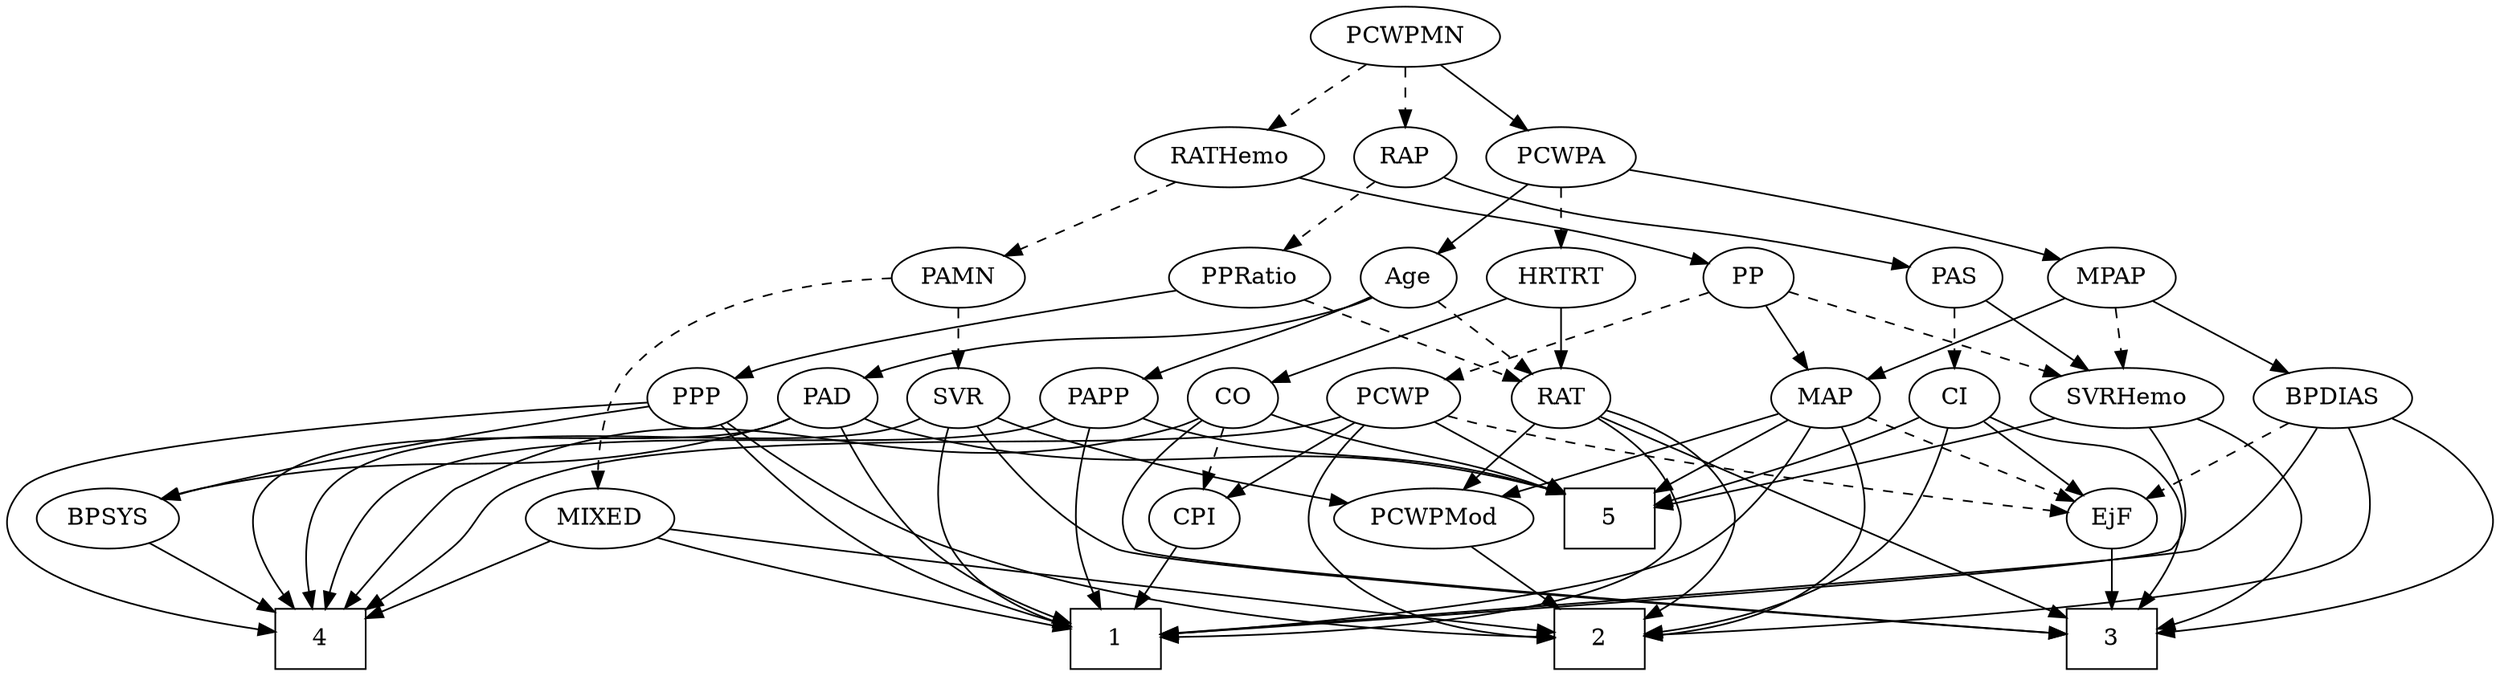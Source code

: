 strict digraph {
	graph [bb="0,0,1453.3,396"];
	node [label="\N"];
	1	[height=0.5,
		pos="646.48,18",
		shape=box,
		width=0.75];
	2	[height=0.5,
		pos="923.48,18",
		shape=box,
		width=0.75];
	3	[height=0.5,
		pos="1225.5,18",
		shape=box,
		width=0.75];
	4	[height=0.5,
		pos="179.48,18",
		shape=box,
		width=0.75];
	5	[height=0.5,
		pos="925.48,90",
		shape=box,
		width=0.75];
	Age	[height=0.5,
		pos="817.48,234",
		width=0.75];
	PAD	[height=0.5,
		pos="471.48,162",
		width=0.79437];
	Age -> PAD	[pos="e,493.18,174 796.97,221.98 792.02,219.7 786.66,217.52 781.48,216 664.51,181.55 626.81,213.25 509.48,180 507.2,179.35 504.87,178.59 \
502.55,177.75",
		style=solid];
	RAT	[height=0.5,
		pos="902.48,162",
		width=0.75827];
	Age -> RAT	[pos="e,886.14,176.46 833.87,219.5 846.45,209.14 864.02,194.67 878.23,182.97",
		style=dashed];
	PAPP	[height=0.5,
		pos="624.48,162",
		width=0.88464];
	Age -> PAPP	[pos="e,649.06,173.62 796.38,222.43 791.54,220.18 786.38,217.9 781.48,216 731.18,196.43 716.25,198.36 665.48,180 663.22,179.18 660.9,178.31 \
658.57,177.41",
		style=solid];
	EjF	[height=0.5,
		pos="1225.5,90",
		width=0.75];
	EjF -> 3	[pos="e,1225.5,36.104 1225.5,71.697 1225.5,63.983 1225.5,54.712 1225.5,46.112",
		style=solid];
	RAP	[height=0.5,
		pos="814.48,306",
		width=0.77632];
	PAS	[height=0.5,
		pos="1132.5,234",
		width=0.75];
	RAP -> PAS	[pos="e,1109,243.21 835.62,294.09 840.71,291.8 846.21,289.6 851.48,288 949.25,258.4 979.05,275.4 1078.5,252 1085.3,250.4 1092.5,248.37 \
1099.3,246.28",
		style=solid];
	PPRatio	[height=0.5,
		pos="732.48,234",
		width=1.1013];
	RAP -> PPRatio	[pos="e,750.36,250.26 798.28,291.17 786.84,281.4 771.27,268.11 758.15,256.91",
		style=dashed];
	MIXED	[height=0.5,
		pos="342.48,90",
		width=1.1193];
	MIXED -> 1	[pos="e,619.28,23.88 373.75,78.599 381.16,76.287 389.07,73.948 396.48,72 471.4,52.316 560.4,34.83 609.44,25.7",
		style=solid];
	MIXED -> 2	[pos="e,896.27,22.073 380.58,83.885 406.48,80.44 441.54,75.842 472.48,72 625.85,52.961 808.79,32.003 886.08,23.228",
		style=solid];
	MIXED -> 4	[pos="e,206.6,30.644 314.46,76.967 287.19,65.256 245.62,47.404 215.83,34.607",
		style=solid];
	MPAP	[height=0.5,
		pos="1219.5,234",
		width=0.97491];
	SVRHemo	[height=0.5,
		pos="1227.5,162",
		width=1.3902];
	MPAP -> SVRHemo	[pos="e,1225.5,180.1 1221.5,215.7 1222.3,207.98 1223.4,198.71 1224.4,190.11",
		style=dashed];
	BPDIAS	[height=0.5,
		pos="1356.5,162",
		width=1.1735];
	MPAP -> BPDIAS	[pos="e,1330.2,176.42 1243.7,220.65 1265.2,209.65 1296.9,193.42 1321.3,180.99",
		style=solid];
	MAP	[height=0.5,
		pos="1056.5,162",
		width=0.84854];
	MPAP -> MAP	[pos="e,1080.5,173.31 1193.3,221.75 1165.2,209.69 1120.5,190.49 1089.9,177.34",
		style=solid];
	BPSYS	[height=0.5,
		pos="56.484,90",
		width=1.0471];
	BPSYS -> 4	[pos="e,152.29,34.478 79.908,75.669 97.881,65.441 123,51.142 143.52,39.467",
		style=solid];
	PAD -> 1	[pos="e,619.39,27.392 479.69,144.62 490.14,125.15 509.84,92.693 534.48,72 556.68,53.362 586.54,39.66 609.85,30.862",
		style=solid];
	PAD -> 4	[pos="e,163.69,36.309 449.79,149.98 444.56,147.69 438.91,145.52 433.48,144 371.58,126.69 189.01,156.2 146.48,108 130.62,90.025 143.44,\
63.739 157.47,44.393",
		style=solid];
	PAD -> 5	[pos="e,898.34,105.01 493.14,149.86 498.38,147.58 504.03,145.44 509.48,144 670.33,101.63 723.8,150.89 888.37,107.7",
		style=solid];
	PAD -> BPSYS	[pos="e,85.346,101.6 449.81,149.92 444.58,147.64 438.92,145.48 433.48,144 293.25,105.87 250.52,138.74 108.48,108 104.08,107.05 99.529,\
105.86 95.029,104.57",
		style=solid];
	CO	[height=0.5,
		pos="701.48,162",
		width=0.75];
	CO -> 3	[pos="e,1198.2,21.047 685.63,147.25 665.84,128.47 636.94,94.553 657.48,72 666.47,62.141 1062.7,31.332 1188,21.823",
		style=solid];
	CO -> 4	[pos="e,194.09,36.359 681.02,149.82 676.06,147.54 670.69,145.41 665.48,144 491.08,96.685 422.37,188.31 260.48,108 252.84,104.21 221.98,\
69.03 200.64,44.056",
		style=solid];
	CO -> 5	[pos="e,898.19,104.53 724.77,152.69 733.15,149.8 742.7,146.63 751.48,144 809.23,126.68 828.07,129.3 888.54,108.01",
		style=solid];
	CPI	[height=0.5,
		pos="693.48,90",
		width=0.75];
	CO -> CPI	[pos="e,695.44,108.1 699.51,143.7 698.62,135.98 697.56,126.71 696.58,118.11",
		style=dashed];
	PAS -> SVRHemo	[pos="e,1206.5,178.45 1149.9,220.16 1163.4,210.24 1182.3,196.27 1198.1,184.63",
		style=solid];
	CI	[height=0.5,
		pos="1132.5,162",
		width=0.75];
	PAS -> CI	[pos="e,1132.5,180.1 1132.5,215.7 1132.5,207.98 1132.5,198.71 1132.5,190.11",
		style=dashed];
	PAMN	[height=0.5,
		pos="546.48,234",
		width=1.011];
	PAMN -> MIXED	[pos="e,341.26,108.09 509.88,233.08 467.89,231.09 399.9,221.15 361.48,180 346.11,163.53 341.97,137.8 341.31,118.23",
		style=dashed];
	SVR	[height=0.5,
		pos="546.48,162",
		width=0.77632];
	PAMN -> SVR	[pos="e,546.48,180.1 546.48,215.7 546.48,207.98 546.48,198.71 546.48,190.11",
		style=dashed];
	RATHemo	[height=0.5,
		pos="719.48,306",
		width=1.3721];
	RATHemo -> PAMN	[pos="e,573.74,246.03 687.75,292.16 658.27,280.23 614.35,262.46 583.33,249.91",
		style=dashed];
	PP	[height=0.5,
		pos="1042.5,234",
		width=0.75];
	RATHemo -> PP	[pos="e,1016.5,239.89 755.86,293.81 763,291.76 770.45,289.73 777.48,288 820.55,277.4 944.54,253.55 1006.4,241.8",
		style=solid];
	CPI -> 1	[pos="e,658.09,36.292 682.82,73.116 677.18,64.716 670.12,54.196 663.72,44.671",
		style=solid];
	RAT -> 1	[pos="e,673.62,19.285 921.1,148.56 945.53,130.75 982.91,97.336 961.48,72 926.25,30.347 759.12,21.413 683.64,19.509",
		style=solid];
	RAT -> 2	[pos="e,950.55,31.283 927.47,154.31 949.48,146.95 980.19,132.74 994.48,108 1002.5,94.147 1001.7,86.303 994.48,72 986.96,56.998 972.96,\
45.157 959.36,36.507",
		style=solid];
	RAT -> 3	[pos="e,1198.2,30.995 924.68,151.24 979.43,127.17 1121.3,64.789 1188.8,35.126",
		style=solid];
	PCWPMod	[height=0.5,
		pos="828.48,90",
		width=1.4443];
	RAT -> PCWPMod	[pos="e,845.51,107.1 887.51,146.83 877.63,137.49 864.45,125.02 853.05,114.24",
		style=solid];
	SVR -> 1	[pos="e,619.15,25.573 542.16,144.19 538.27,125.19 535.02,94.021 548.48,72 561.87,50.104 587.71,36.668 609.49,28.804",
		style=solid];
	SVR -> 3	[pos="e,1198.1,21.018 558.24,145.48 575.02,124.65 607.99,88.37 645.48,72 670.41,61.114 1063.4,31.071 1187.9,21.777",
		style=solid];
	SVR -> 4	[pos="e,174.59,36.271 525.4,149.91 520.31,147.63 514.8,145.47 509.48,144 439.46,124.58 234.45,160.75 184.48,108 169.24,91.905 169.49,65.954 \
172.67,46.217",
		style=solid];
	SVR -> PCWPMod	[pos="e,784.09,99.399 568.08,150.13 573.06,147.89 578.39,145.7 583.48,144 618.24,132.41 713.26,113.14 774.24,101.3",
		style=solid];
	PCWPMod -> 2	[pos="e,900.13,36.211 849.57,73.465 861.97,64.325 877.9,52.589 891.79,42.354",
		style=solid];
	PCWPA	[height=0.5,
		pos="902.48,306",
		width=1.1555];
	PCWPA -> Age	[pos="e,833.88,248.5 884.04,289.81 871.67,279.62 855.24,266.09 841.8,255.02",
		style=solid];
	PCWPA -> MPAP	[pos="e,1191.6,244.99 941.15,298.86 993.23,290.23 1088.6,273.18 1168.5,252 1172.9,250.84 1177.4,249.51 1181.9,248.11",
		style=solid];
	HRTRT	[height=0.5,
		pos="902.48,234",
		width=1.1013];
	PCWPA -> HRTRT	[pos="e,902.48,252.1 902.48,287.7 902.48,279.98 902.48,270.71 902.48,262.11",
		style=dashed];
	PCWPMN	[height=0.5,
		pos="814.48,378",
		width=1.3902];
	PCWPMN -> RAP	[pos="e,814.48,324.1 814.48,359.7 814.48,351.98 814.48,342.71 814.48,334.11",
		style=dashed];
	PCWPMN -> RATHemo	[pos="e,740.51,322.49 793.4,361.46 780.24,351.77 763.11,339.15 748.66,328.5",
		style=dashed];
	PCWPMN -> PCWPA	[pos="e,883.5,322.1 834.45,361.12 846.63,351.43 862.35,338.92 875.61,328.37",
		style=solid];
	SVRHemo -> 1	[pos="e,673.61,20.839 1242.9,144.63 1259.3,125.17 1280.5,92.719 1261.5,72 1251.6,61.273 815.14,30.553 683.61,21.524",
		style=solid];
	SVRHemo -> 3	[pos="e,1252.9,24.119 1268.6,151.55 1291.7,143.92 1318.6,130.61 1332.5,108 1340.9,94.374 1340.9,85.595 1332.5,72 1317.3,47.54 1287.1,34.021 \
1262.7,26.771",
		style=solid];
	SVRHemo -> 5	[pos="e,952.59,96.305 1190.1,149.84 1183,147.81 1175.5,145.78 1168.5,144 1095.9,125.66 1010.3,107.86 962.48,98.28",
		style=solid];
	BPDIAS -> 1	[pos="e,673.79,21.011 1347.4,144.41 1335,123.44 1310.4,88.108 1278.5,72 1265.1,65.252 817.82,31.681 683.96,21.763",
		style=solid];
	BPDIAS -> 2	[pos="e,950.76,20.167 1366.1,144.35 1376.2,124.6 1388.1,91.878 1370.5,72 1343.4,41.531 1063.6,25.525 960.97,20.643",
		style=solid];
	BPDIAS -> 3	[pos="e,1252.7,21.407 1390.1,150.73 1410.3,142.63 1434.4,129.1 1446.5,108 1454.4,94.109 1456.4,84.564 1446.5,72 1424,43.489 1319.6,28.579 \
1262.7,22.45",
		style=solid];
	BPDIAS -> EjF	[pos="e,1245.9,101.93 1331.2,147.5 1309.4,135.84 1277.8,118.98 1254.9,106.71",
		style=dashed];
	MAP -> 1	[pos="e,673.51,20.949 1047.2,144.78 1034.6,124.19 1009.8,89.288 978.48,72 928.22,44.233 759.12,27.842 683.53,21.741",
		style=solid];
	MAP -> 2	[pos="e,950.72,19.941 1065.5,144.64 1074.7,125.49 1085.7,93.63 1070.5,72 1045.9,36.995 995.82,25.005 960.99,20.958",
		style=solid];
	MAP -> 5	[pos="e,952.95,105.68 1034.6,149.28 1014.8,138.7 985.22,122.92 961.88,110.45",
		style=solid];
	MAP -> EjF	[pos="e,1202.9,100.37 1080.6,150.7 1085.8,148.48 1091.3,146.15 1096.5,144 1135.5,127.74 1145.4,124.09 1184.5,108 1187.4,106.81 1190.4,\
105.56 1193.4,104.31",
		style=dashed];
	MAP -> PCWPMod	[pos="e,866.25,102.6 1029.9,152.83 992.16,141.25 922.52,119.87 875.84,105.54",
		style=solid];
	PP -> SVRHemo	[pos="e,1194.1,175.63 1065.5,224.28 1095.2,213.04 1147.4,193.29 1184.5,179.25",
		style=dashed];
	PP -> MAP	[pos="e,1053,180.28 1045.9,216.05 1047.4,208.35 1049.3,199.03 1051,190.36",
		style=solid];
	PCWP	[height=0.5,
		pos="795.48,162",
		width=0.97491];
	PP -> PCWP	[pos="e,825.7,171.56 1017.9,226.03 975.23,213.94 887.09,188.96 835.5,174.34",
		style=dashed];
	PPP	[height=0.5,
		pos="397.48,162",
		width=0.75];
	PPP -> 1	[pos="e,619.21,25.436 410.84,146.15 429,126.74 463.26,92.785 498.48,72 533.64,51.252 578.25,36.655 609.25,28.104",
		style=solid];
	PPP -> 2	[pos="e,896.27,19.245 414.49,147.9 441.34,127.97 495.92,90.387 548.48,72 666.9,30.579 817.1,21.46 885.94,19.502",
		style=solid];
	PPP -> 4	[pos="e,152.35,22.707 370.39,161.67 290.2,163.01 56.7,162.11 9.4835,108 -31.93,60.545 80.548,34.641 142.2,24.339",
		style=solid];
	PPP -> BPSYS	[pos="e,85.98,101.41 371.32,157.41 320.31,150.14 204.15,132.29 108.48,108 104.34,106.95 100.05,105.74 95.785,104.46",
		style=solid];
	PPRatio -> RAT	[pos="e,879.92,172.29 760.94,221.28 791.13,208.85 838.74,189.25 870.29,176.26",
		style=dashed];
	PPRatio -> PPP	[pos="e,418.04,173.85 693.94,229.47 636.23,223.46 524.41,208.96 433.48,180 431.56,179.39 429.6,178.69 427.65,177.94",
		style=solid];
	PCWP -> 2	[pos="e,896.2,19.285 782.7,145.2 769.06,126.29 751.45,94.385 767.48,72 794.24,34.646 848.85,23.303 885.81,20.034",
		style=solid];
	PCWP -> 4	[pos="e,206.81,35.344 766.85,151.35 757.58,148.56 747.18,145.8 737.48,144 640.15,125.98 383.04,150.18 293.48,108 273.3,98.491 275.62,86.294 \
258.48,72 245.17,60.892 229.48,49.98 215.62,40.972",
		style=solid];
	PCWP -> 5	[pos="e,898.4,105.59 818.72,148.49 838.37,137.91 866.83,122.58 889.43,110.41",
		style=solid];
	PCWP -> EjF	[pos="e,1198.8,94.122 826.11,153.04 838.58,149.96 853.17,146.57 866.48,144 983.38,121.42 1123.3,103.3 1188.6,95.353",
		style=dashed];
	PCWP -> CPI	[pos="e,711.54,103.39 775.33,147.17 759.51,136.31 737.35,121.1 720.07,109.25",
		style=solid];
	CI -> 2	[pos="e,950.7,21.375 1128.2,144.09 1122.4,124.1 1109.9,91.133 1087.5,72 1051.4,41.109 996.94,28.148 960.83,22.759",
		style=solid];
	CI -> 3	[pos="e,1241.8,36.143 1153.7,150.68 1158.5,148.41 1163.7,146.07 1168.5,144 1209.2,126.53 1236.4,144.56 1261.5,108 1275,88.326 1262.1,62.841 \
1248.2,44.187",
		style=solid];
	CI -> 5	[pos="e,952.54,98.116 1111.4,150.43 1106.5,148.18 1101.4,145.9 1096.5,144 1051.1,126.37 997.3,110.48 962.32,100.8",
		style=solid];
	CI -> EjF	[pos="e,1208.1,104.11 1150,147.83 1164,137.27 1183.9,122.3 1199.7,110.37",
		style=solid];
	PAPP -> 1	[pos="e,637.35,36.12 622.5,143.74 620.89,125.67 619.59,96.548 624.48,72 626.28,63.011 629.62,53.638 633.17,45.318",
		style=solid];
	PAPP -> 4	[pos="e,182.6,36.36 600.6,149.72 595.08,147.51 589.16,145.43 583.48,144 505.29,124.35 288.56,154.19 222.48,108 201.91,93.618 190.81,66.612 \
185.07,46.105",
		style=solid];
	PAPP -> 5	[pos="e,898.29,104.82 648.43,149.97 653.95,147.74 659.85,145.6 665.48,144 759.46,117.36 791.18,136.54 888.64,107.75",
		style=solid];
	HRTRT -> CO	[pos="e,725.06,171.21 871.96,222.37 834.96,209.48 772.84,187.85 734.68,174.56",
		style=solid];
	HRTRT -> RAT	[pos="e,902.48,180.1 902.48,215.7 902.48,207.98 902.48,198.71 902.48,190.11",
		style=solid];
}
